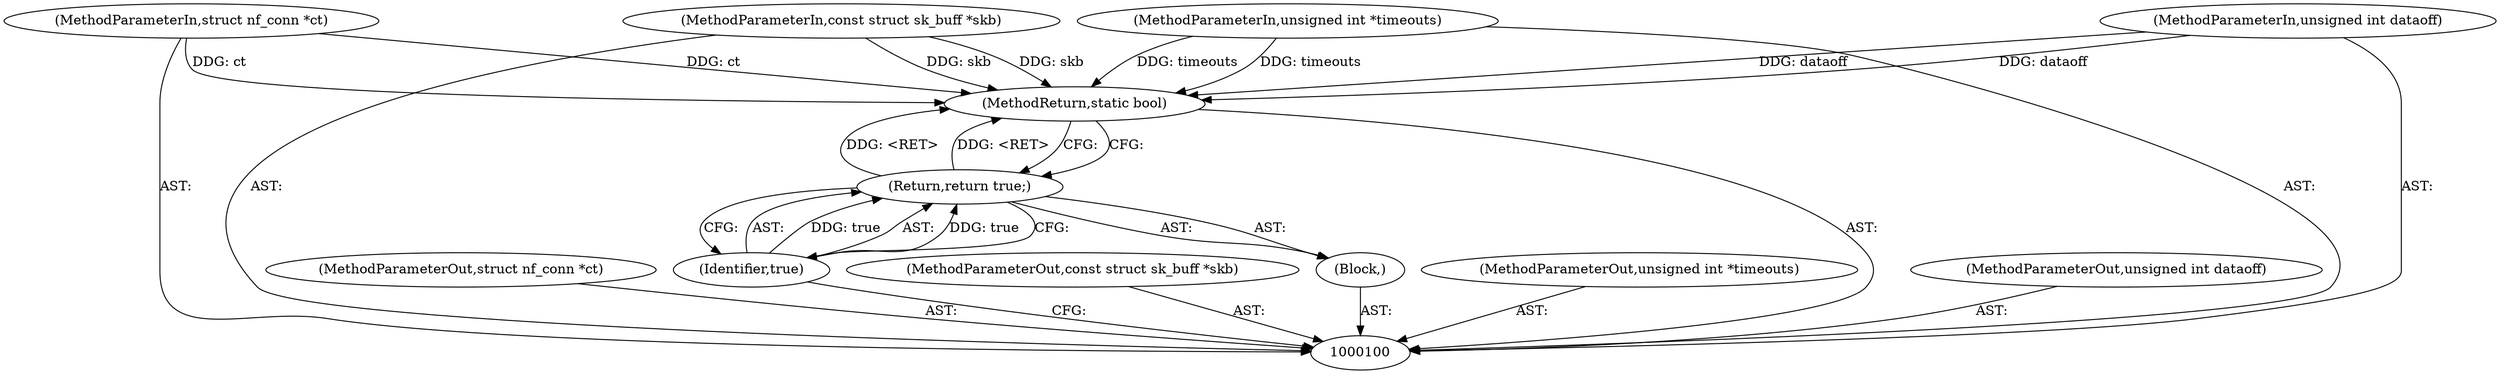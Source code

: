 digraph "1_linux_db29a9508a9246e77087c5531e45b2c88ec6988b" {
"1000108" [label="(MethodReturn,static bool)"];
"1000101" [label="(MethodParameterIn,struct nf_conn *ct)"];
"1000117" [label="(MethodParameterOut,struct nf_conn *ct)"];
"1000102" [label="(MethodParameterIn,const struct sk_buff *skb)"];
"1000118" [label="(MethodParameterOut,const struct sk_buff *skb)"];
"1000104" [label="(MethodParameterIn,unsigned int *timeouts)"];
"1000120" [label="(MethodParameterOut,unsigned int *timeouts)"];
"1000103" [label="(MethodParameterIn,unsigned int dataoff)"];
"1000119" [label="(MethodParameterOut,unsigned int dataoff)"];
"1000105" [label="(Block,)"];
"1000106" [label="(Return,return true;)"];
"1000107" [label="(Identifier,true)"];
"1000108" -> "1000100"  [label="AST: "];
"1000108" -> "1000106"  [label="CFG: "];
"1000104" -> "1000108"  [label="DDG: timeouts"];
"1000103" -> "1000108"  [label="DDG: dataoff"];
"1000102" -> "1000108"  [label="DDG: skb"];
"1000101" -> "1000108"  [label="DDG: ct"];
"1000106" -> "1000108"  [label="DDG: <RET>"];
"1000101" -> "1000100"  [label="AST: "];
"1000101" -> "1000108"  [label="DDG: ct"];
"1000117" -> "1000100"  [label="AST: "];
"1000102" -> "1000100"  [label="AST: "];
"1000102" -> "1000108"  [label="DDG: skb"];
"1000118" -> "1000100"  [label="AST: "];
"1000104" -> "1000100"  [label="AST: "];
"1000104" -> "1000108"  [label="DDG: timeouts"];
"1000120" -> "1000100"  [label="AST: "];
"1000103" -> "1000100"  [label="AST: "];
"1000103" -> "1000108"  [label="DDG: dataoff"];
"1000119" -> "1000100"  [label="AST: "];
"1000105" -> "1000100"  [label="AST: "];
"1000106" -> "1000105"  [label="AST: "];
"1000106" -> "1000105"  [label="AST: "];
"1000106" -> "1000107"  [label="CFG: "];
"1000107" -> "1000106"  [label="AST: "];
"1000108" -> "1000106"  [label="CFG: "];
"1000106" -> "1000108"  [label="DDG: <RET>"];
"1000107" -> "1000106"  [label="DDG: true"];
"1000107" -> "1000106"  [label="AST: "];
"1000107" -> "1000100"  [label="CFG: "];
"1000106" -> "1000107"  [label="CFG: "];
"1000107" -> "1000106"  [label="DDG: true"];
}
